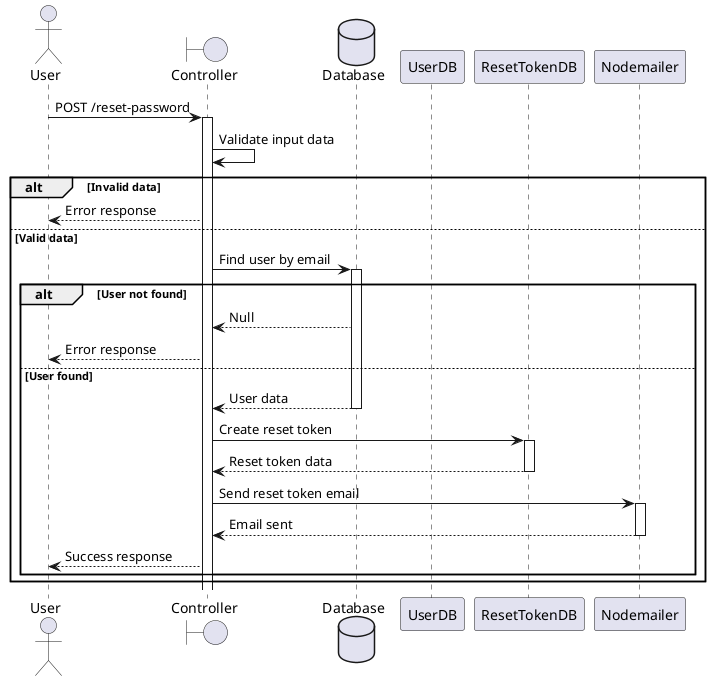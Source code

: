 @startuml

actor User
boundary Controller
database Database
participant UserDB
participant ResetTokenDB
participant Nodemailer

User -> Controller: POST /reset-password
activate Controller

Controller -> Controller: Validate input data
alt Invalid data
    Controller --> User: Error response
else Valid data
    Controller -> Database: Find user by email
    activate Database
    alt User not found
        Database --> Controller: Null
        Controller --> User: Error response
    else User found
        Database --> Controller: User data
        deactivate Database

        Controller -> ResetTokenDB: Create reset token
        activate ResetTokenDB
        ResetTokenDB --> Controller: Reset token data
        deactivate ResetTokenDB

        Controller -> Nodemailer: Send reset token email
        activate Nodemailer
        Nodemailer --> Controller: Email sent
        deactivate Nodemailer

        Controller --> User: Success response
    end
end

@enduml
